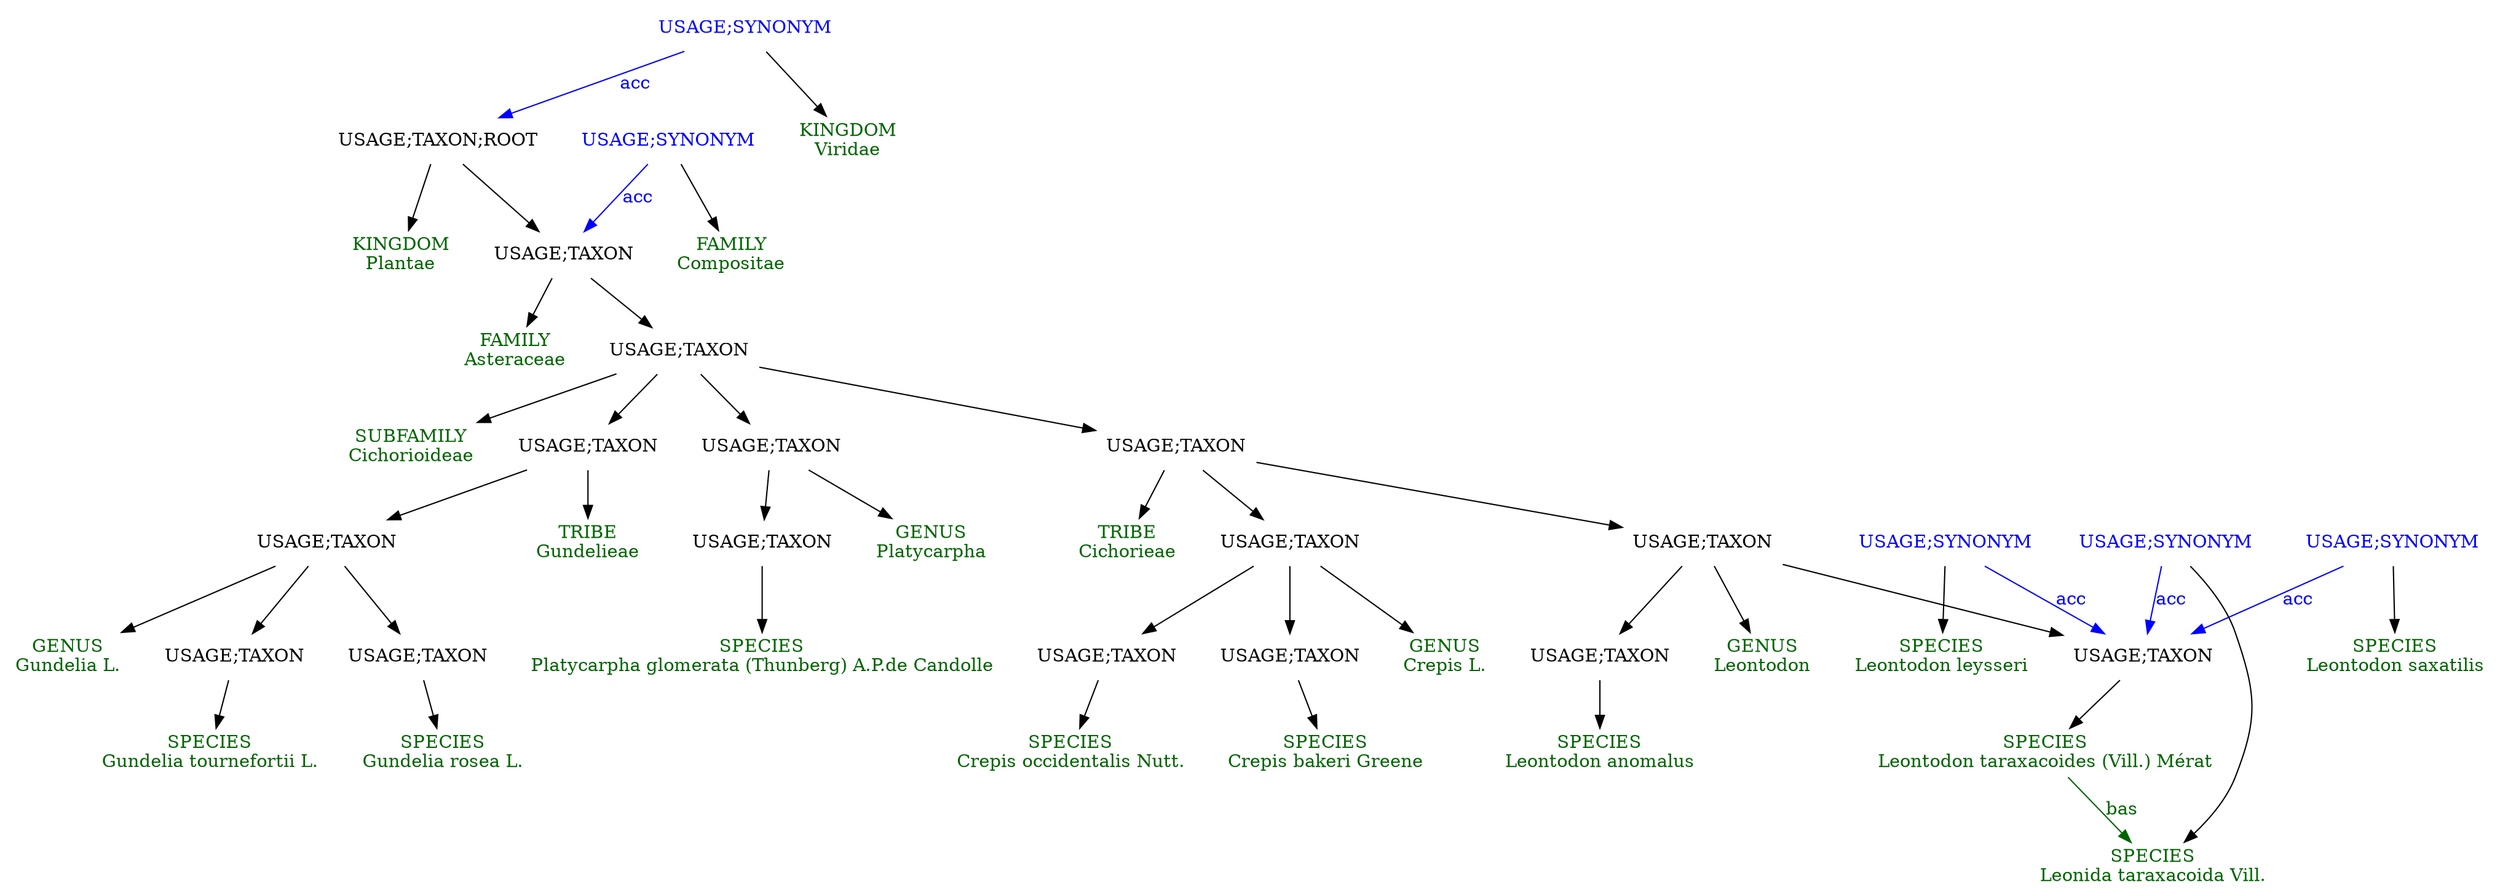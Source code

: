 digraph G {
  node [shape=plaintext]

  n0  [label="KINGDOM\nPlantae", fontcolor=darkgreen]
  n1  [label="USAGE;TAXON;ROOT"]
  n1 -> n5
  n1 -> n0
  n2  [label="KINGDOM\nViridae", fontcolor=darkgreen]
  n3  [label="USAGE;SYNONYM", fontcolor=blue]
  n3 -> n1  [color=blue, fontcolor=blue, label="acc"]
  n3 -> n2
  n4  [label="FAMILY\nAsteraceae", fontcolor=darkgreen]
  n5  [label="USAGE;TAXON"]
  n5 -> n9
  n5 -> n4
  n6  [label="FAMILY\nCompositae", fontcolor=darkgreen]
  n7  [label="USAGE;SYNONYM", fontcolor=blue]
  n7 -> n5  [color=blue, fontcolor=blue, label="acc"]
  n7 -> n6
  n8  [label="SUBFAMILY\nCichorioideae", fontcolor=darkgreen]
  n9  [label="USAGE;TAXON"]
  n9 -> n13
  n9 -> n15
  n9 -> n11
  n9 -> n8
  n10  [label="TRIBE\nCichorieae", fontcolor=darkgreen]
  n11  [label="USAGE;TAXON"]
  n11 -> n17
  n11 -> n19
  n11 -> n10
  n12  [label="TRIBE\nGundelieae", fontcolor=darkgreen]
  n13  [label="USAGE;TAXON"]
  n13 -> n21
  n13 -> n12
  n14  [label="GENUS\nPlatycarpha", fontcolor=darkgreen]
  n15  [label="USAGE;TAXON"]
  n15 -> n23
  n15 -> n14
  n16  [label="GENUS\nCrepis L.", fontcolor=darkgreen]
  n17  [label="USAGE;TAXON"]
  n17 -> n27
  n17 -> n25
  n17 -> n16
  n18  [label="GENUS\nLeontodon", fontcolor=darkgreen]
  n19  [label="USAGE;TAXON"]
  n19 -> n31
  n19 -> n29
  n19 -> n18
  n20  [label="GENUS\nGundelia L.", fontcolor=darkgreen]
  n21  [label="USAGE;TAXON"]
  n21 -> n41
  n21 -> n39
  n21 -> n20
  n22  [label="SPECIES\nPlatycarpha glomerata (Thunberg) A.P.de Candolle", fontcolor=darkgreen]
  n23  [label="USAGE;TAXON"]
  n23 -> n22
  n24  [label="SPECIES\nCrepis bakeri Greene", fontcolor=darkgreen]
  n25  [label="USAGE;TAXON"]
  n25 -> n24
  n26  [label="SPECIES\nCrepis occidentalis Nutt.", fontcolor=darkgreen]
  n27  [label="USAGE;TAXON"]
  n27 -> n26
  n28  [label="SPECIES\nLeontodon anomalus", fontcolor=darkgreen]
  n29  [label="USAGE;TAXON"]
  n29 -> n28
  n30  [label="SPECIES\nLeontodon taraxacoides (Vill.) Mérat", fontcolor=darkgreen]
  n30 -> n36  [color=darkgreen, fontcolor=darkgreen, label="bas"]
  n31  [label="USAGE;TAXON"]
  n31 -> n30
  n32  [label="SPECIES\nLeontodon leysseri", fontcolor=darkgreen]
  n33  [label="USAGE;SYNONYM", fontcolor=blue]
  n33 -> n31  [color=blue, fontcolor=blue, label="acc"]
  n33 -> n32
  n34  [label="SPECIES\nLeontodon saxatilis", fontcolor=darkgreen]
  n35  [label="USAGE;SYNONYM", fontcolor=blue]
  n35 -> n31  [color=blue, fontcolor=blue, label="acc"]
  n35 -> n34
  n36  [label="SPECIES\nLeonida taraxacoida Vill.", fontcolor=darkgreen]
  n37  [label="USAGE;SYNONYM", fontcolor=blue]
  n37 -> n31  [color=blue, fontcolor=blue, label="acc"]
  n37 -> n36
  n38  [label="SPECIES\nGundelia rosea L.", fontcolor=darkgreen]
  n39  [label="USAGE;TAXON"]
  n39 -> n38
  n40  [label="SPECIES\nGundelia tournefortii L.", fontcolor=darkgreen]
  n41  [label="USAGE;TAXON"]
  n41 -> n40
}
